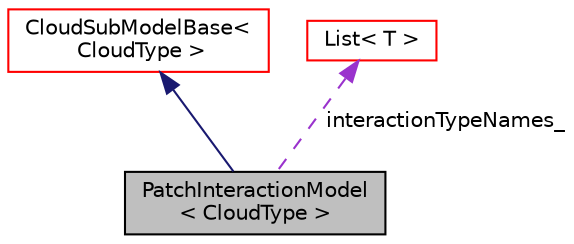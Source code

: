 digraph "PatchInteractionModel&lt; CloudType &gt;"
{
  bgcolor="transparent";
  edge [fontname="Helvetica",fontsize="10",labelfontname="Helvetica",labelfontsize="10"];
  node [fontname="Helvetica",fontsize="10",shape=record];
  Node1 [label="PatchInteractionModel\l\< CloudType \>",height=0.2,width=0.4,color="black", fillcolor="grey75", style="filled", fontcolor="black"];
  Node2 -> Node1 [dir="back",color="midnightblue",fontsize="10",style="solid",fontname="Helvetica"];
  Node2 [label="CloudSubModelBase\<\l CloudType \>",height=0.2,width=0.4,color="red",URL="$a00280.html",tooltip="Base class for cloud sub-models. "];
  Node3 -> Node1 [dir="back",color="darkorchid3",fontsize="10",style="dashed",label=" interactionTypeNames_" ,fontname="Helvetica"];
  Node3 [label="List\< T \>",height=0.2,width=0.4,color="red",URL="$a01392.html",tooltip="A 1D array of objects of type <T>, where the size of the vector is known and used for subscript bound..."];
}
